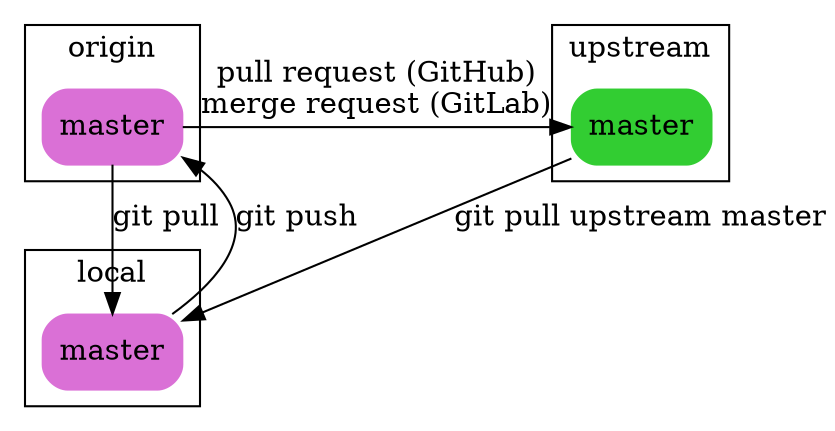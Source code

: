 digraph {
    node [shape = "box", style = "filled, rounded"]

    subgraph clusterorigin {
        label = "origin"

        node [color = orchid]

        omaster[label = "master"]
    }

    subgraph clusterlocal {
        label = "local"

        node [color = orchid]

        master[label = "master"]
    }

    subgraph clusterupstream {
        label = "upstream"

        node [color = limegreen]

        umaster[label = "master"]
    }

    omaster -> master [label = "git pull"]
    master -> omaster [label = "git push", constraint = false]
    umaster -> master [label = "git pull upstream master", constraint = false]
    omaster -> umaster [label = "pull request (GitHub)\nmerge request (GitLab)", constraint = false]
}
